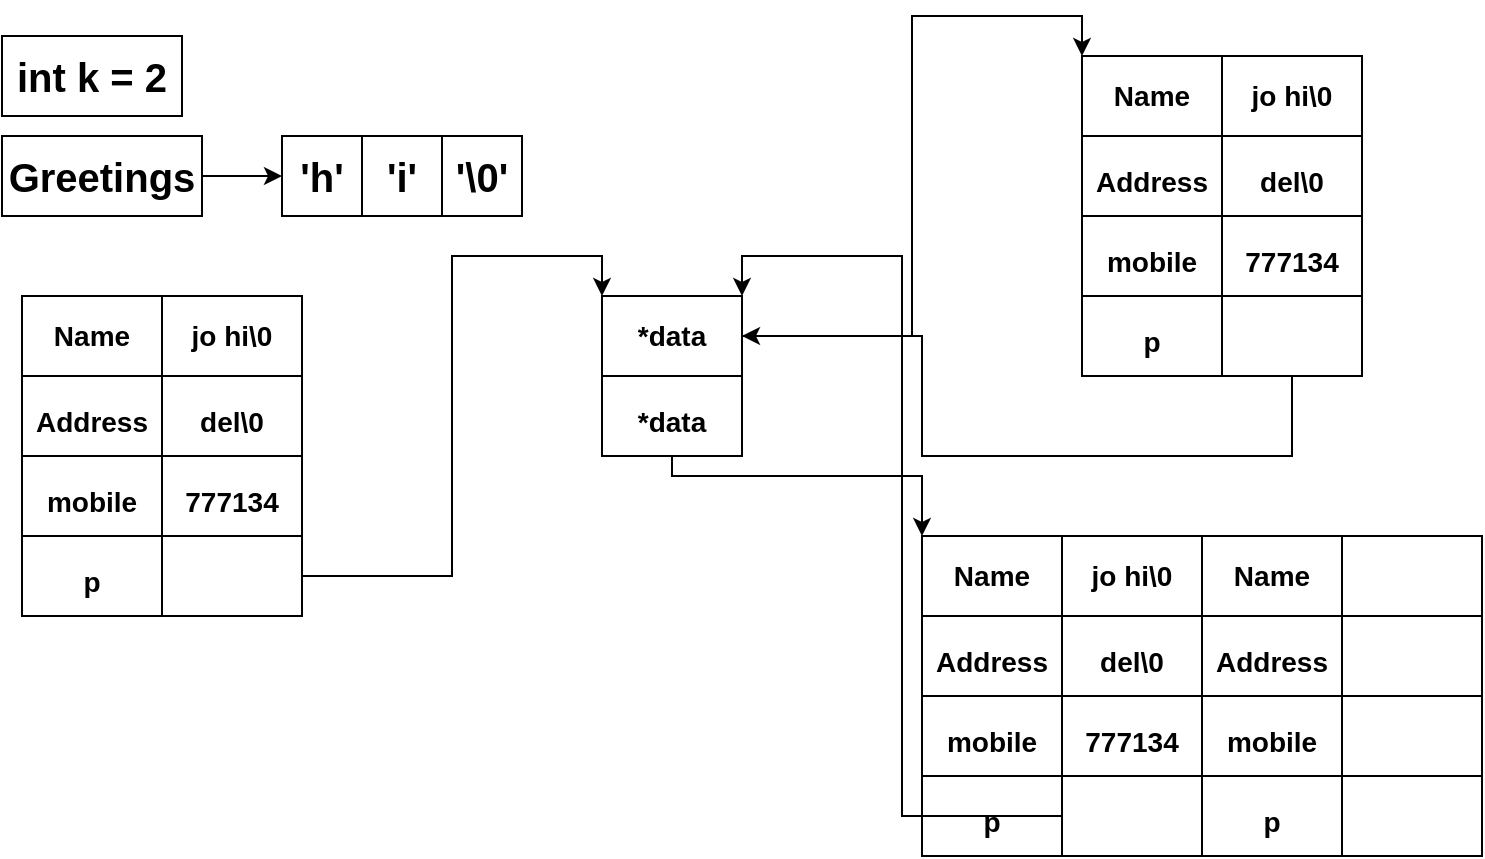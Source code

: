 <mxfile version="24.7.7">
  <diagram name="Page-1" id="leDJHyr3Vc17Fmavl-UM">
    <mxGraphModel dx="794" dy="458" grid="1" gridSize="10" guides="1" tooltips="1" connect="1" arrows="1" fold="1" page="1" pageScale="1" pageWidth="850" pageHeight="1100" math="0" shadow="0">
      <root>
        <mxCell id="0" />
        <mxCell id="1" parent="0" />
        <mxCell id="ww8sxrYe103_PzBDXVgh-1" value="int k = 2" style="whiteSpace=wrap;html=1;fontSize=20;fontStyle=1" vertex="1" parent="1">
          <mxGeometry x="20" y="30" width="90" height="40" as="geometry" />
        </mxCell>
        <mxCell id="ww8sxrYe103_PzBDXVgh-3" style="edgeStyle=orthogonalEdgeStyle;rounded=0;orthogonalLoop=1;jettySize=auto;html=1;" edge="1" parent="1" source="ww8sxrYe103_PzBDXVgh-2">
          <mxGeometry relative="1" as="geometry">
            <mxPoint x="160" y="100" as="targetPoint" />
          </mxGeometry>
        </mxCell>
        <mxCell id="ww8sxrYe103_PzBDXVgh-2" value="Greetings" style="whiteSpace=wrap;html=1;fontSize=20;fontStyle=1" vertex="1" parent="1">
          <mxGeometry x="20" y="80" width="100" height="40" as="geometry" />
        </mxCell>
        <mxCell id="ww8sxrYe103_PzBDXVgh-5" value="&#39;h&#39;" style="whiteSpace=wrap;html=1;aspect=fixed;fontSize=20;fontStyle=1" vertex="1" parent="1">
          <mxGeometry x="160" y="80" width="40" height="40" as="geometry" />
        </mxCell>
        <mxCell id="ww8sxrYe103_PzBDXVgh-6" value="&#39;i&#39;" style="whiteSpace=wrap;html=1;aspect=fixed;fontSize=20;fontStyle=1" vertex="1" parent="1">
          <mxGeometry x="200" y="80" width="40" height="40" as="geometry" />
        </mxCell>
        <mxCell id="ww8sxrYe103_PzBDXVgh-7" value="&#39;\0&#39;" style="whiteSpace=wrap;html=1;aspect=fixed;fontSize=20;fontStyle=1" vertex="1" parent="1">
          <mxGeometry x="240" y="80" width="40" height="40" as="geometry" />
        </mxCell>
        <mxCell id="ww8sxrYe103_PzBDXVgh-8" value="Name" style="rounded=0;whiteSpace=wrap;html=1;fontSize=14;fontStyle=1" vertex="1" parent="1">
          <mxGeometry x="30" y="160" width="70" height="40" as="geometry" />
        </mxCell>
        <mxCell id="ww8sxrYe103_PzBDXVgh-9" value="&lt;font style=&quot;font-size: 14px;&quot;&gt;Address&lt;/font&gt;" style="rounded=0;whiteSpace=wrap;html=1;fontSize=20;fontStyle=1" vertex="1" parent="1">
          <mxGeometry x="30" y="200" width="70" height="40" as="geometry" />
        </mxCell>
        <mxCell id="ww8sxrYe103_PzBDXVgh-10" value="&lt;font style=&quot;font-size: 14px;&quot;&gt;mobile&lt;/font&gt;" style="rounded=0;whiteSpace=wrap;html=1;fontSize=20;fontStyle=1" vertex="1" parent="1">
          <mxGeometry x="30" y="240" width="70" height="40" as="geometry" />
        </mxCell>
        <mxCell id="ww8sxrYe103_PzBDXVgh-11" value="&lt;font style=&quot;font-size: 14px;&quot;&gt;p&lt;/font&gt;" style="rounded=0;whiteSpace=wrap;html=1;fontSize=20;fontStyle=1" vertex="1" parent="1">
          <mxGeometry x="30" y="280" width="70" height="40" as="geometry" />
        </mxCell>
        <mxCell id="ww8sxrYe103_PzBDXVgh-12" value="jo hi\0" style="rounded=0;whiteSpace=wrap;html=1;fontSize=14;fontStyle=1" vertex="1" parent="1">
          <mxGeometry x="100" y="160" width="70" height="40" as="geometry" />
        </mxCell>
        <mxCell id="ww8sxrYe103_PzBDXVgh-13" value="&lt;font style=&quot;font-size: 14px;&quot;&gt;del\0&lt;/font&gt;" style="rounded=0;whiteSpace=wrap;html=1;fontSize=20;fontStyle=1" vertex="1" parent="1">
          <mxGeometry x="100" y="200" width="70" height="40" as="geometry" />
        </mxCell>
        <mxCell id="ww8sxrYe103_PzBDXVgh-14" value="&lt;font style=&quot;font-size: 14px;&quot;&gt;777134&lt;/font&gt;" style="rounded=0;whiteSpace=wrap;html=1;fontSize=20;fontStyle=1" vertex="1" parent="1">
          <mxGeometry x="100" y="240" width="70" height="40" as="geometry" />
        </mxCell>
        <mxCell id="ww8sxrYe103_PzBDXVgh-30" style="edgeStyle=orthogonalEdgeStyle;rounded=0;orthogonalLoop=1;jettySize=auto;html=1;entryX=0;entryY=0;entryDx=0;entryDy=0;" edge="1" parent="1" source="ww8sxrYe103_PzBDXVgh-15" target="ww8sxrYe103_PzBDXVgh-18">
          <mxGeometry relative="1" as="geometry" />
        </mxCell>
        <mxCell id="ww8sxrYe103_PzBDXVgh-15" value="" style="rounded=0;whiteSpace=wrap;html=1;fontSize=20;fontStyle=1" vertex="1" parent="1">
          <mxGeometry x="100" y="280" width="70" height="40" as="geometry" />
        </mxCell>
        <mxCell id="ww8sxrYe103_PzBDXVgh-31" style="edgeStyle=orthogonalEdgeStyle;rounded=0;orthogonalLoop=1;jettySize=auto;html=1;entryX=0;entryY=0;entryDx=0;entryDy=0;" edge="1" parent="1" source="ww8sxrYe103_PzBDXVgh-18" target="ww8sxrYe103_PzBDXVgh-22">
          <mxGeometry relative="1" as="geometry" />
        </mxCell>
        <mxCell id="ww8sxrYe103_PzBDXVgh-18" value="*data" style="rounded=0;whiteSpace=wrap;html=1;fontSize=14;fontStyle=1" vertex="1" parent="1">
          <mxGeometry x="320" y="160" width="70" height="40" as="geometry" />
        </mxCell>
        <mxCell id="ww8sxrYe103_PzBDXVgh-49" style="edgeStyle=orthogonalEdgeStyle;rounded=0;orthogonalLoop=1;jettySize=auto;html=1;entryX=0;entryY=0;entryDx=0;entryDy=0;" edge="1" parent="1" source="ww8sxrYe103_PzBDXVgh-19" target="ww8sxrYe103_PzBDXVgh-33">
          <mxGeometry relative="1" as="geometry">
            <Array as="points">
              <mxPoint x="355" y="250" />
              <mxPoint x="480" y="250" />
            </Array>
          </mxGeometry>
        </mxCell>
        <mxCell id="ww8sxrYe103_PzBDXVgh-19" value="&lt;font style=&quot;font-size: 14px;&quot;&gt;*data&lt;/font&gt;" style="rounded=0;whiteSpace=wrap;html=1;fontSize=20;fontStyle=1" vertex="1" parent="1">
          <mxGeometry x="320" y="200" width="70" height="40" as="geometry" />
        </mxCell>
        <mxCell id="ww8sxrYe103_PzBDXVgh-22" value="Name" style="rounded=0;whiteSpace=wrap;html=1;fontSize=14;fontStyle=1" vertex="1" parent="1">
          <mxGeometry x="560" y="40" width="70" height="40" as="geometry" />
        </mxCell>
        <mxCell id="ww8sxrYe103_PzBDXVgh-23" value="&lt;font style=&quot;font-size: 14px;&quot;&gt;Address&lt;/font&gt;" style="rounded=0;whiteSpace=wrap;html=1;fontSize=20;fontStyle=1" vertex="1" parent="1">
          <mxGeometry x="560" y="80" width="70" height="40" as="geometry" />
        </mxCell>
        <mxCell id="ww8sxrYe103_PzBDXVgh-24" value="&lt;font style=&quot;font-size: 14px;&quot;&gt;mobile&lt;/font&gt;" style="rounded=0;whiteSpace=wrap;html=1;fontSize=20;fontStyle=1" vertex="1" parent="1">
          <mxGeometry x="560" y="120" width="70" height="40" as="geometry" />
        </mxCell>
        <mxCell id="ww8sxrYe103_PzBDXVgh-25" value="&lt;font style=&quot;font-size: 14px;&quot;&gt;p&lt;/font&gt;" style="rounded=0;whiteSpace=wrap;html=1;fontSize=20;fontStyle=1" vertex="1" parent="1">
          <mxGeometry x="560" y="160" width="70" height="40" as="geometry" />
        </mxCell>
        <mxCell id="ww8sxrYe103_PzBDXVgh-26" value="jo hi\0" style="rounded=0;whiteSpace=wrap;html=1;fontSize=14;fontStyle=1" vertex="1" parent="1">
          <mxGeometry x="630" y="40" width="70" height="40" as="geometry" />
        </mxCell>
        <mxCell id="ww8sxrYe103_PzBDXVgh-27" value="&lt;font style=&quot;font-size: 14px;&quot;&gt;del\0&lt;/font&gt;" style="rounded=0;whiteSpace=wrap;html=1;fontSize=20;fontStyle=1" vertex="1" parent="1">
          <mxGeometry x="630" y="80" width="70" height="40" as="geometry" />
        </mxCell>
        <mxCell id="ww8sxrYe103_PzBDXVgh-28" value="&lt;font style=&quot;font-size: 14px;&quot;&gt;777134&lt;/font&gt;" style="rounded=0;whiteSpace=wrap;html=1;fontSize=20;fontStyle=1" vertex="1" parent="1">
          <mxGeometry x="630" y="120" width="70" height="40" as="geometry" />
        </mxCell>
        <mxCell id="ww8sxrYe103_PzBDXVgh-32" style="edgeStyle=orthogonalEdgeStyle;rounded=0;orthogonalLoop=1;jettySize=auto;html=1;entryX=1;entryY=0.5;entryDx=0;entryDy=0;" edge="1" parent="1" source="ww8sxrYe103_PzBDXVgh-29" target="ww8sxrYe103_PzBDXVgh-18">
          <mxGeometry relative="1" as="geometry">
            <Array as="points">
              <mxPoint x="665" y="240" />
              <mxPoint x="480" y="240" />
              <mxPoint x="480" y="180" />
            </Array>
          </mxGeometry>
        </mxCell>
        <mxCell id="ww8sxrYe103_PzBDXVgh-29" value="" style="rounded=0;whiteSpace=wrap;html=1;fontSize=20;fontStyle=1" vertex="1" parent="1">
          <mxGeometry x="630" y="160" width="70" height="40" as="geometry" />
        </mxCell>
        <mxCell id="ww8sxrYe103_PzBDXVgh-33" value="Name" style="rounded=0;whiteSpace=wrap;html=1;fontSize=14;fontStyle=1" vertex="1" parent="1">
          <mxGeometry x="480" y="280" width="70" height="40" as="geometry" />
        </mxCell>
        <mxCell id="ww8sxrYe103_PzBDXVgh-34" value="&lt;font style=&quot;font-size: 14px;&quot;&gt;Address&lt;/font&gt;" style="rounded=0;whiteSpace=wrap;html=1;fontSize=20;fontStyle=1" vertex="1" parent="1">
          <mxGeometry x="480" y="320" width="70" height="40" as="geometry" />
        </mxCell>
        <mxCell id="ww8sxrYe103_PzBDXVgh-35" value="&lt;font style=&quot;font-size: 14px;&quot;&gt;mobile&lt;/font&gt;" style="rounded=0;whiteSpace=wrap;html=1;fontSize=20;fontStyle=1" vertex="1" parent="1">
          <mxGeometry x="480" y="360" width="70" height="40" as="geometry" />
        </mxCell>
        <mxCell id="ww8sxrYe103_PzBDXVgh-36" value="&lt;font style=&quot;font-size: 14px;&quot;&gt;p&lt;/font&gt;" style="rounded=0;whiteSpace=wrap;html=1;fontSize=20;fontStyle=1" vertex="1" parent="1">
          <mxGeometry x="480" y="400" width="70" height="40" as="geometry" />
        </mxCell>
        <mxCell id="ww8sxrYe103_PzBDXVgh-37" value="jo hi\0" style="rounded=0;whiteSpace=wrap;html=1;fontSize=14;fontStyle=1" vertex="1" parent="1">
          <mxGeometry x="550" y="280" width="70" height="40" as="geometry" />
        </mxCell>
        <mxCell id="ww8sxrYe103_PzBDXVgh-38" value="&lt;font style=&quot;font-size: 14px;&quot;&gt;del\0&lt;/font&gt;" style="rounded=0;whiteSpace=wrap;html=1;fontSize=20;fontStyle=1" vertex="1" parent="1">
          <mxGeometry x="550" y="320" width="70" height="40" as="geometry" />
        </mxCell>
        <mxCell id="ww8sxrYe103_PzBDXVgh-39" value="&lt;font style=&quot;font-size: 14px;&quot;&gt;777134&lt;/font&gt;" style="rounded=0;whiteSpace=wrap;html=1;fontSize=20;fontStyle=1" vertex="1" parent="1">
          <mxGeometry x="550" y="360" width="70" height="40" as="geometry" />
        </mxCell>
        <mxCell id="ww8sxrYe103_PzBDXVgh-50" style="edgeStyle=orthogonalEdgeStyle;rounded=0;orthogonalLoop=1;jettySize=auto;html=1;entryX=1;entryY=0;entryDx=0;entryDy=0;" edge="1" parent="1" source="ww8sxrYe103_PzBDXVgh-40" target="ww8sxrYe103_PzBDXVgh-18">
          <mxGeometry relative="1" as="geometry" />
        </mxCell>
        <mxCell id="ww8sxrYe103_PzBDXVgh-40" value="" style="rounded=0;whiteSpace=wrap;html=1;fontSize=20;fontStyle=1" vertex="1" parent="1">
          <mxGeometry x="550" y="400" width="70" height="40" as="geometry" />
        </mxCell>
        <mxCell id="ww8sxrYe103_PzBDXVgh-41" value="Name" style="rounded=0;whiteSpace=wrap;html=1;fontSize=14;fontStyle=1" vertex="1" parent="1">
          <mxGeometry x="620" y="280" width="70" height="40" as="geometry" />
        </mxCell>
        <mxCell id="ww8sxrYe103_PzBDXVgh-42" value="&lt;font style=&quot;font-size: 14px;&quot;&gt;Address&lt;/font&gt;" style="rounded=0;whiteSpace=wrap;html=1;fontSize=20;fontStyle=1" vertex="1" parent="1">
          <mxGeometry x="620" y="320" width="70" height="40" as="geometry" />
        </mxCell>
        <mxCell id="ww8sxrYe103_PzBDXVgh-43" value="&lt;font style=&quot;font-size: 14px;&quot;&gt;mobile&lt;/font&gt;" style="rounded=0;whiteSpace=wrap;html=1;fontSize=20;fontStyle=1" vertex="1" parent="1">
          <mxGeometry x="620" y="360" width="70" height="40" as="geometry" />
        </mxCell>
        <mxCell id="ww8sxrYe103_PzBDXVgh-44" value="&lt;font style=&quot;font-size: 14px;&quot;&gt;p&lt;/font&gt;" style="rounded=0;whiteSpace=wrap;html=1;fontSize=20;fontStyle=1" vertex="1" parent="1">
          <mxGeometry x="620" y="400" width="70" height="40" as="geometry" />
        </mxCell>
        <mxCell id="ww8sxrYe103_PzBDXVgh-45" value="" style="rounded=0;whiteSpace=wrap;html=1;fontSize=14;fontStyle=1" vertex="1" parent="1">
          <mxGeometry x="690" y="280" width="70" height="40" as="geometry" />
        </mxCell>
        <mxCell id="ww8sxrYe103_PzBDXVgh-46" value="" style="rounded=0;whiteSpace=wrap;html=1;fontSize=20;fontStyle=1" vertex="1" parent="1">
          <mxGeometry x="690" y="320" width="70" height="40" as="geometry" />
        </mxCell>
        <mxCell id="ww8sxrYe103_PzBDXVgh-47" value="" style="rounded=0;whiteSpace=wrap;html=1;fontSize=20;fontStyle=1" vertex="1" parent="1">
          <mxGeometry x="690" y="360" width="70" height="40" as="geometry" />
        </mxCell>
        <mxCell id="ww8sxrYe103_PzBDXVgh-48" value="" style="rounded=0;whiteSpace=wrap;html=1;fontSize=20;fontStyle=1" vertex="1" parent="1">
          <mxGeometry x="690" y="400" width="70" height="40" as="geometry" />
        </mxCell>
      </root>
    </mxGraphModel>
  </diagram>
</mxfile>
